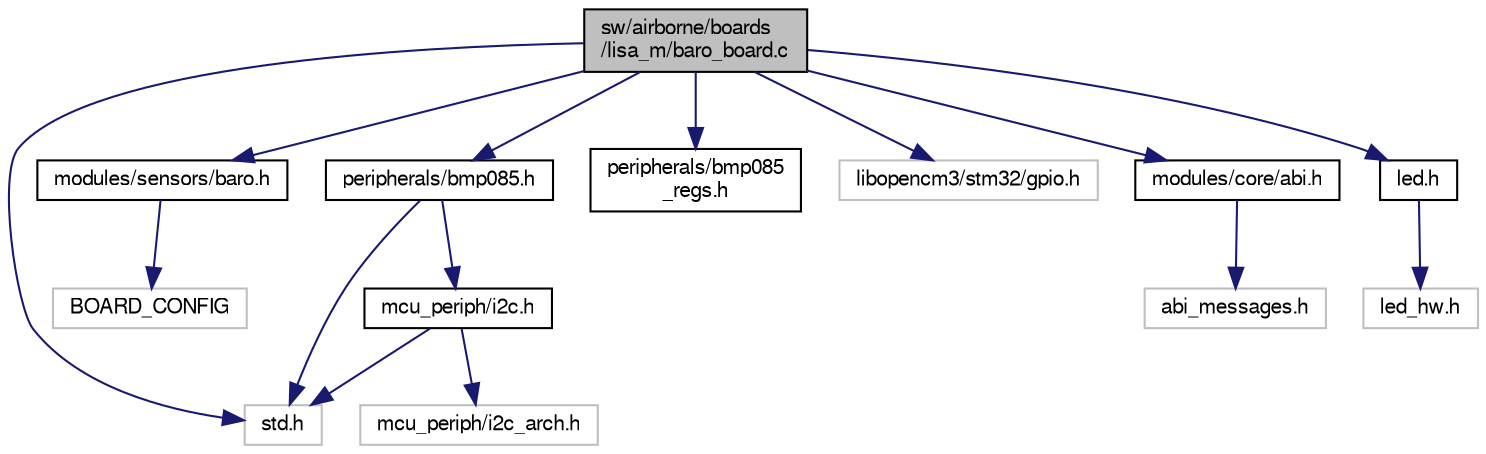 digraph "sw/airborne/boards/lisa_m/baro_board.c"
{
  edge [fontname="FreeSans",fontsize="10",labelfontname="FreeSans",labelfontsize="10"];
  node [fontname="FreeSans",fontsize="10",shape=record];
  Node1 [label="sw/airborne/boards\l/lisa_m/baro_board.c",height=0.2,width=0.4,color="black", fillcolor="grey75", style="filled", fontcolor="black"];
  Node1 -> Node2 [color="midnightblue",fontsize="10",style="solid",fontname="FreeSans"];
  Node2 [label="std.h",height=0.2,width=0.4,color="grey75", fillcolor="white", style="filled"];
  Node1 -> Node3 [color="midnightblue",fontsize="10",style="solid",fontname="FreeSans"];
  Node3 [label="modules/sensors/baro.h",height=0.2,width=0.4,color="black", fillcolor="white", style="filled",URL="$baro_8h.html",tooltip="Common barometric sensor implementation. "];
  Node3 -> Node4 [color="midnightblue",fontsize="10",style="solid",fontname="FreeSans"];
  Node4 [label="BOARD_CONFIG",height=0.2,width=0.4,color="grey75", fillcolor="white", style="filled"];
  Node1 -> Node5 [color="midnightblue",fontsize="10",style="solid",fontname="FreeSans"];
  Node5 [label="peripherals/bmp085.h",height=0.2,width=0.4,color="black", fillcolor="white", style="filled",URL="$bmp085_8h.html",tooltip="Bosch BMP085 driver interface. "];
  Node5 -> Node6 [color="midnightblue",fontsize="10",style="solid",fontname="FreeSans"];
  Node6 [label="mcu_periph/i2c.h",height=0.2,width=0.4,color="black", fillcolor="white", style="filled",URL="$i2c_8h.html",tooltip="Architecture independent I2C (Inter-Integrated Circuit Bus) API. "];
  Node6 -> Node2 [color="midnightblue",fontsize="10",style="solid",fontname="FreeSans"];
  Node6 -> Node7 [color="midnightblue",fontsize="10",style="solid",fontname="FreeSans"];
  Node7 [label="mcu_periph/i2c_arch.h",height=0.2,width=0.4,color="grey75", fillcolor="white", style="filled"];
  Node5 -> Node2 [color="midnightblue",fontsize="10",style="solid",fontname="FreeSans"];
  Node1 -> Node8 [color="midnightblue",fontsize="10",style="solid",fontname="FreeSans"];
  Node8 [label="peripherals/bmp085\l_regs.h",height=0.2,width=0.4,color="black", fillcolor="white", style="filled",URL="$bmp085__regs_8h.html",tooltip="Bosch BMP085 register definitions. "];
  Node1 -> Node9 [color="midnightblue",fontsize="10",style="solid",fontname="FreeSans"];
  Node9 [label="libopencm3/stm32/gpio.h",height=0.2,width=0.4,color="grey75", fillcolor="white", style="filled"];
  Node1 -> Node10 [color="midnightblue",fontsize="10",style="solid",fontname="FreeSans"];
  Node10 [label="modules/core/abi.h",height=0.2,width=0.4,color="black", fillcolor="white", style="filled",URL="$abi_8h.html",tooltip="Main include for ABI (AirBorneInterface). "];
  Node10 -> Node11 [color="midnightblue",fontsize="10",style="solid",fontname="FreeSans"];
  Node11 [label="abi_messages.h",height=0.2,width=0.4,color="grey75", fillcolor="white", style="filled"];
  Node1 -> Node12 [color="midnightblue",fontsize="10",style="solid",fontname="FreeSans"];
  Node12 [label="led.h",height=0.2,width=0.4,color="black", fillcolor="white", style="filled",URL="$led_8h.html",tooltip="arch independent LED (Light Emitting Diodes) API "];
  Node12 -> Node13 [color="midnightblue",fontsize="10",style="solid",fontname="FreeSans"];
  Node13 [label="led_hw.h",height=0.2,width=0.4,color="grey75", fillcolor="white", style="filled"];
}
